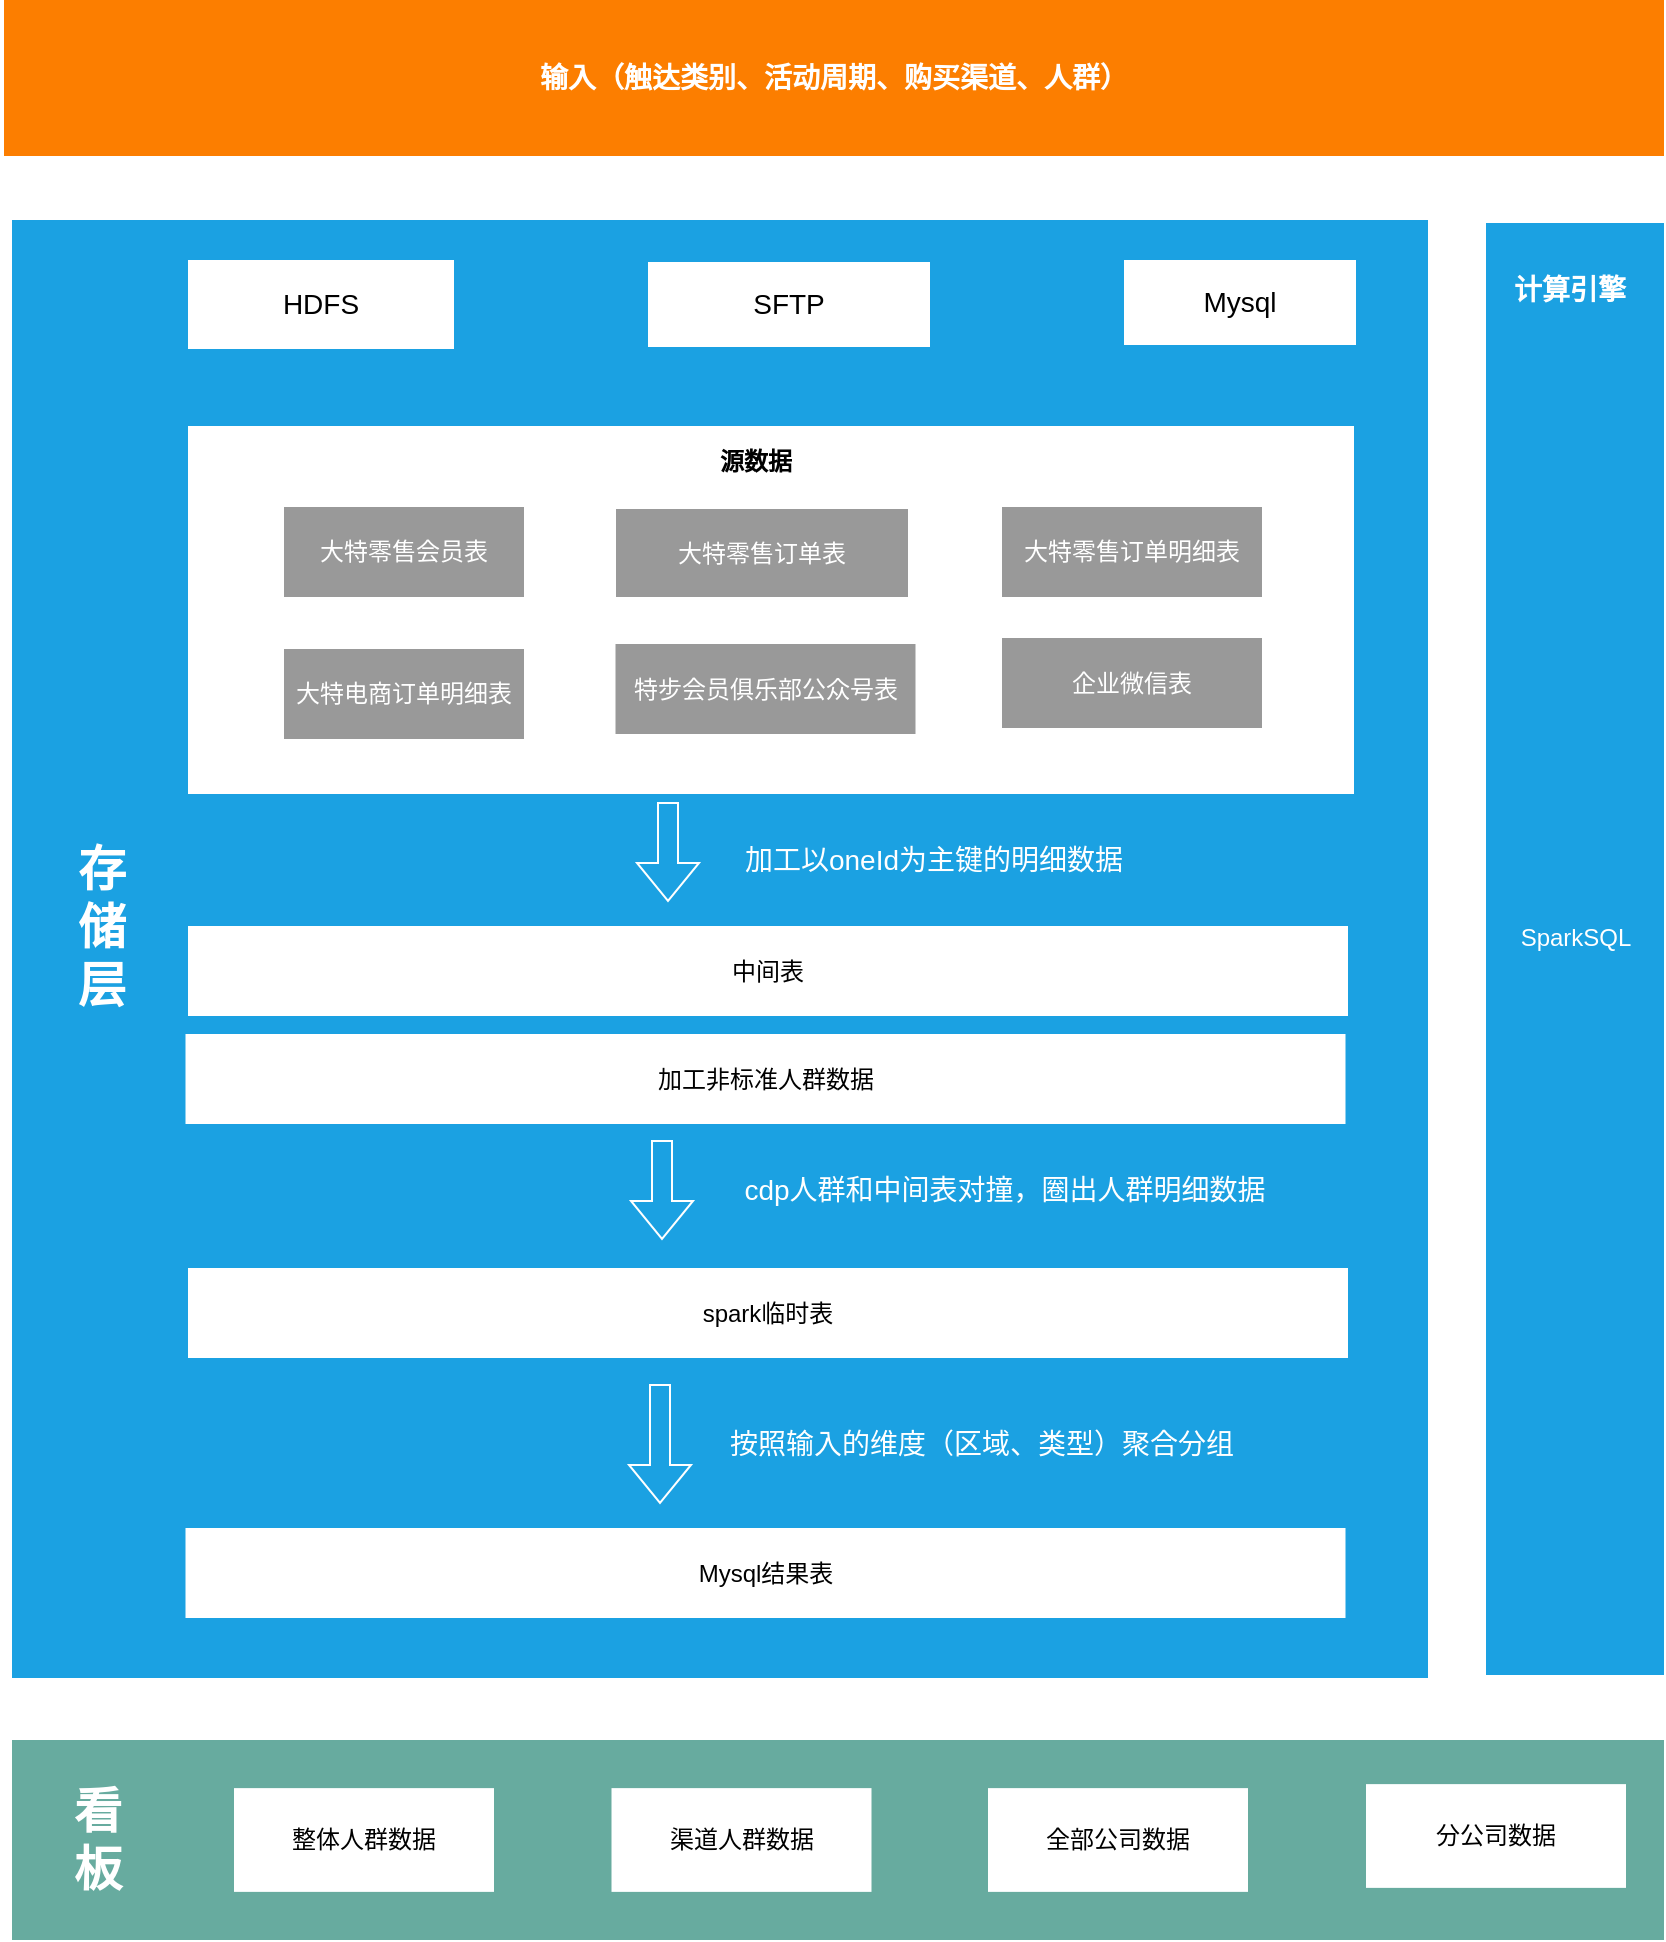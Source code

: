 <mxfile version="21.1.2" type="github">
  <diagram id="C5RBs43oDa-KdzZeNtuy" name="Page-1">
    <mxGraphModel dx="1318" dy="1659" grid="0" gridSize="10" guides="1" tooltips="1" connect="1" arrows="1" fold="1" page="0" pageScale="1" pageWidth="827" pageHeight="1169" math="0" shadow="0">
      <root>
        <mxCell id="WIyWlLk6GJQsqaUBKTNV-0" />
        <mxCell id="WIyWlLk6GJQsqaUBKTNV-1" parent="WIyWlLk6GJQsqaUBKTNV-0" />
        <mxCell id="akmJNxPO6BZ34CS4fUWW-8" value="" style="rounded=0;whiteSpace=wrap;html=1;fontSize=15;fontColor=#ffffff;fillColor=#1BA1E2;labelBackgroundColor=#33FFFF;strokeColor=none;" vertex="1" parent="WIyWlLk6GJQsqaUBKTNV-1">
          <mxGeometry x="616" y="-351" width="708" height="729" as="geometry" />
        </mxCell>
        <mxCell id="dFzb2xotskJWM5kpIQJ3-4" value="&lt;span style=&quot;color: rgba(0, 0, 0, 0); font-family: monospace; font-size: 0px; text-align: start; background-color: rgb(251, 251, 251);&quot;&gt;%3CmxGraphModel%3E%3Croot%3E%3CmxCell%20id%3D%220%22%2F%3E%3CmxCell%20id%3D%221%22%20parent%3D%220%22%2F%3E%3CmxCell%20id%3D%222%22%20value%3D%22%26lt%3Bfont%20color%3D%26quot%3B%23000000%26quot%3B%20style%3D%26quot%3Bfont-size%3A%2013px%3B%26quot%3B%26gt%3B%E6%95%B0%E6%8D%AE%E5%AD%98%E5%82%A8%26lt%3B%2Ffont%26gt%3B%22%20style%3D%22text%3Bhtml%3D1%3BstrokeColor%3Dnone%3BfillColor%3Dnone%3Balign%3Dcenter%3BverticalAlign%3Dmiddle%3BwhiteSpace%3Dwrap%3Brounded%3D0%3BfontSize%3D13%3BfontColor%3D%23FFFFFF%3B%22%20vertex%3D%221%22%20parent%3D%221%22%3E%3CmxGeometry%20x%3D%22235%22%20y%3D%22165%22%20width%3D%2260%22%20height%3D%2230%22%20as%3D%22geometry%22%2F%3E%3C%2FmxCell%3E%3C%2Froot%3E%3C%2FmxGraphModel%3E&lt;/span&gt;" style="rounded=0;whiteSpace=wrap;html=1;fontSize=15;fontColor=#FFFFFF;fillColor=#1BA1E2;labelBackgroundColor=#33FFFF;strokeColor=none;" parent="WIyWlLk6GJQsqaUBKTNV-1" vertex="1">
          <mxGeometry x="1353" y="-349.5" width="89" height="726" as="geometry" />
        </mxCell>
        <mxCell id="dFzb2xotskJWM5kpIQJ3-5" value="&lt;font style=&quot;font-size: 14px;&quot;&gt;计算引擎&lt;/font&gt;" style="text;html=1;strokeColor=none;fillColor=none;align=center;verticalAlign=middle;whiteSpace=wrap;rounded=0;fontSize=14;fontColor=#FFFFFF;fontStyle=1" parent="WIyWlLk6GJQsqaUBKTNV-1" vertex="1">
          <mxGeometry x="1365" y="-331" width="60" height="30" as="geometry" />
        </mxCell>
        <mxCell id="dFzb2xotskJWM5kpIQJ3-6" value="SparkSQL" style="text;html=1;strokeColor=none;fillColor=none;align=center;verticalAlign=middle;whiteSpace=wrap;rounded=0;labelBackgroundColor=none;fontSize=12;fontColor=#FFFFFF;" parent="WIyWlLk6GJQsqaUBKTNV-1" vertex="1">
          <mxGeometry x="1367.5" y="-7" width="60" height="30" as="geometry" />
        </mxCell>
        <mxCell id="dFzb2xotskJWM5kpIQJ3-7" value="" style="rounded=0;whiteSpace=wrap;html=1;labelBackgroundColor=none;strokeColor=none;fontSize=12;fillColor=#FFFFFF;fontColor=#ffffff;" parent="WIyWlLk6GJQsqaUBKTNV-1" vertex="1">
          <mxGeometry x="704" y="-248" width="583" height="184" as="geometry" />
        </mxCell>
        <mxCell id="dFzb2xotskJWM5kpIQJ3-8" value="源数据" style="text;html=1;strokeColor=none;fillColor=none;align=center;verticalAlign=middle;whiteSpace=wrap;rounded=0;labelBackgroundColor=none;fontSize=12;fontColor=#000000;fontStyle=1" parent="WIyWlLk6GJQsqaUBKTNV-1" vertex="1">
          <mxGeometry x="958" y="-245" width="60" height="30" as="geometry" />
        </mxCell>
        <mxCell id="dFzb2xotskJWM5kpIQJ3-9" value="大特零售会员表" style="rounded=0;whiteSpace=wrap;html=1;labelBackgroundColor=none;strokeColor=none;fontSize=12;fontColor=#FFFFFF;fillColor=#999999;" parent="WIyWlLk6GJQsqaUBKTNV-1" vertex="1">
          <mxGeometry x="752" y="-207.5" width="120" height="45" as="geometry" />
        </mxCell>
        <mxCell id="dFzb2xotskJWM5kpIQJ3-10" value="大特零售订单表" style="rounded=0;whiteSpace=wrap;html=1;labelBackgroundColor=none;strokeColor=none;fontSize=12;fillColor=#999999;fontColor=#FFFFFF;" parent="WIyWlLk6GJQsqaUBKTNV-1" vertex="1">
          <mxGeometry x="918" y="-206.5" width="146" height="44" as="geometry" />
        </mxCell>
        <mxCell id="dFzb2xotskJWM5kpIQJ3-11" value="大特零售订单明细表" style="rounded=0;whiteSpace=wrap;html=1;labelBackgroundColor=none;strokeColor=none;fontSize=12;fillColor=#999999;fontColor=#FFFFFF;" parent="WIyWlLk6GJQsqaUBKTNV-1" vertex="1">
          <mxGeometry x="1111" y="-207.5" width="130" height="45" as="geometry" />
        </mxCell>
        <mxCell id="dFzb2xotskJWM5kpIQJ3-12" value="中间表" style="rounded=0;whiteSpace=wrap;html=1;labelBackgroundColor=none;fontSize=12;strokeColor=none;" parent="WIyWlLk6GJQsqaUBKTNV-1" vertex="1">
          <mxGeometry x="704" y="2" width="580" height="45" as="geometry" />
        </mxCell>
        <mxCell id="dFzb2xotskJWM5kpIQJ3-13" value="大特电商订单明细表" style="rounded=0;whiteSpace=wrap;html=1;labelBackgroundColor=none;strokeColor=none;fontSize=12;fillColor=#999999;fontColor=#FFFFFF;" parent="WIyWlLk6GJQsqaUBKTNV-1" vertex="1">
          <mxGeometry x="752" y="-136.5" width="120" height="45" as="geometry" />
        </mxCell>
        <mxCell id="dFzb2xotskJWM5kpIQJ3-14" value="特步会员俱乐部公众号表" style="rounded=0;whiteSpace=wrap;html=1;labelBackgroundColor=none;strokeColor=none;fontSize=12;fillColor=#999999;fontColor=#FFFFFF;" parent="WIyWlLk6GJQsqaUBKTNV-1" vertex="1">
          <mxGeometry x="917.75" y="-139" width="150" height="45" as="geometry" />
        </mxCell>
        <mxCell id="dFzb2xotskJWM5kpIQJ3-15" value="企业微信表" style="rounded=0;whiteSpace=wrap;html=1;labelBackgroundColor=none;strokeColor=none;fontSize=12;fillColor=#999999;fontColor=#FFFFFF;" parent="WIyWlLk6GJQsqaUBKTNV-1" vertex="1">
          <mxGeometry x="1111" y="-142" width="130" height="45" as="geometry" />
        </mxCell>
        <mxCell id="dFzb2xotskJWM5kpIQJ3-16" value="" style="shape=flexArrow;endArrow=classic;html=1;rounded=0;strokeColor=#FFFFFF;" parent="WIyWlLk6GJQsqaUBKTNV-1" edge="1">
          <mxGeometry width="50" height="50" relative="1" as="geometry">
            <mxPoint x="941" y="109" as="sourcePoint" />
            <mxPoint x="941" y="159" as="targetPoint" />
          </mxGeometry>
        </mxCell>
        <mxCell id="dFzb2xotskJWM5kpIQJ3-17" value="加工以oneId为主键的明细数据" style="text;html=1;strokeColor=none;fillColor=none;align=center;verticalAlign=middle;whiteSpace=wrap;rounded=0;fontColor=#FFFFFF;fontStyle=0;fontSize=14;" parent="WIyWlLk6GJQsqaUBKTNV-1" vertex="1">
          <mxGeometry x="977" y="-36" width="200" height="10" as="geometry" />
        </mxCell>
        <mxCell id="dFzb2xotskJWM5kpIQJ3-19" value="" style="shape=flexArrow;endArrow=classic;html=1;rounded=0;strokeColor=#FFFFFF;" parent="WIyWlLk6GJQsqaUBKTNV-1" edge="1">
          <mxGeometry width="50" height="50" relative="1" as="geometry">
            <mxPoint x="944" y="-60" as="sourcePoint" />
            <mxPoint x="944" y="-10" as="targetPoint" />
          </mxGeometry>
        </mxCell>
        <mxCell id="dFzb2xotskJWM5kpIQJ3-20" value="" style="shape=flexArrow;endArrow=classic;html=1;rounded=0;strokeColor=#FFFFFF;" parent="WIyWlLk6GJQsqaUBKTNV-1" edge="1">
          <mxGeometry width="50" height="50" relative="1" as="geometry">
            <mxPoint x="940.0" y="231" as="sourcePoint" />
            <mxPoint x="940.0" y="291" as="targetPoint" />
          </mxGeometry>
        </mxCell>
        <mxCell id="dFzb2xotskJWM5kpIQJ3-21" value="按照输入的维度（区域、类型）聚合分组" style="text;html=1;strokeColor=none;fillColor=none;align=center;verticalAlign=middle;whiteSpace=wrap;rounded=0;fontSize=14;fontColor=#FFFFFF;fontStyle=0" parent="WIyWlLk6GJQsqaUBKTNV-1" vertex="1">
          <mxGeometry x="961" y="251" width="280" height="20" as="geometry" />
        </mxCell>
        <mxCell id="dFzb2xotskJWM5kpIQJ3-27" value="" style="rounded=0;whiteSpace=wrap;html=1;fontSize=14;fontColor=#ffffff;fillColor=#67AB9F;strokeColor=none;" parent="WIyWlLk6GJQsqaUBKTNV-1" vertex="1">
          <mxGeometry x="616" y="409" width="826" height="100" as="geometry" />
        </mxCell>
        <mxCell id="dFzb2xotskJWM5kpIQJ3-35" value="整体人群数据" style="rounded=0;whiteSpace=wrap;html=1;strokeColor=none;" parent="WIyWlLk6GJQsqaUBKTNV-1" vertex="1">
          <mxGeometry x="727" y="433.06" width="130" height="51.88" as="geometry" />
        </mxCell>
        <mxCell id="dFzb2xotskJWM5kpIQJ3-36" value="全部公司数据" style="rounded=0;whiteSpace=wrap;html=1;strokeColor=none;" parent="WIyWlLk6GJQsqaUBKTNV-1" vertex="1">
          <mxGeometry x="1104" y="433.06" width="130" height="51.88" as="geometry" />
        </mxCell>
        <mxCell id="dFzb2xotskJWM5kpIQJ3-38" value="cdp人群和中间表对撞，圈出人群明细数据" style="text;html=1;strokeColor=none;fillColor=none;align=center;verticalAlign=middle;whiteSpace=wrap;rounded=0;fontColor=#FFFFFF;fontStyle=0;fontSize=14;" parent="WIyWlLk6GJQsqaUBKTNV-1" vertex="1">
          <mxGeometry x="977" y="129" width="271" height="10" as="geometry" />
        </mxCell>
        <mxCell id="akmJNxPO6BZ34CS4fUWW-7" value="输入（触达类别、活动周期、购买渠道、人群）" style="rounded=0;whiteSpace=wrap;html=1;fillColor=#FC7E00;fontSize=14;fontStyle=1;fontColor=#FFFFFF;strokeColor=none;" vertex="1" parent="WIyWlLk6GJQsqaUBKTNV-1">
          <mxGeometry x="612" y="-461" width="830" height="78" as="geometry" />
        </mxCell>
        <mxCell id="akmJNxPO6BZ34CS4fUWW-9" value="&lt;font style=&quot;font-size: 24px;&quot;&gt;存&lt;br style=&quot;font-size: 24px;&quot;&gt;储&lt;br style=&quot;font-size: 24px;&quot;&gt;层&lt;/font&gt;" style="text;html=1;strokeColor=none;fillColor=none;align=center;verticalAlign=middle;whiteSpace=wrap;rounded=0;fontSize=24;fontColor=#FFFFFF;fontStyle=1" vertex="1" parent="WIyWlLk6GJQsqaUBKTNV-1">
          <mxGeometry x="612" y="-12" width="98" height="30" as="geometry" />
        </mxCell>
        <mxCell id="akmJNxPO6BZ34CS4fUWW-10" value="HDFS" style="rounded=0;whiteSpace=wrap;html=1;fillColor=#FFFFFF;strokeColor=none;fontSize=14;" vertex="1" parent="WIyWlLk6GJQsqaUBKTNV-1">
          <mxGeometry x="704" y="-331" width="133" height="44.5" as="geometry" />
        </mxCell>
        <mxCell id="akmJNxPO6BZ34CS4fUWW-11" value="SFTP" style="rounded=0;whiteSpace=wrap;html=1;fillColor=#FFFFFF;strokeColor=none;fontSize=14;" vertex="1" parent="WIyWlLk6GJQsqaUBKTNV-1">
          <mxGeometry x="934" y="-330" width="141" height="42.5" as="geometry" />
        </mxCell>
        <mxCell id="akmJNxPO6BZ34CS4fUWW-12" value="Mysql" style="rounded=0;whiteSpace=wrap;html=1;fillColor=#FFFFFF;strokeColor=none;fontSize=14;" vertex="1" parent="WIyWlLk6GJQsqaUBKTNV-1">
          <mxGeometry x="1172" y="-331" width="116" height="42.5" as="geometry" />
        </mxCell>
        <mxCell id="akmJNxPO6BZ34CS4fUWW-19" value="加工非标准人群数据" style="rounded=0;whiteSpace=wrap;html=1;labelBackgroundColor=none;fontSize=12;strokeColor=none;" vertex="1" parent="WIyWlLk6GJQsqaUBKTNV-1">
          <mxGeometry x="702.75" y="56" width="580" height="45" as="geometry" />
        </mxCell>
        <mxCell id="akmJNxPO6BZ34CS4fUWW-20" value="spark临时表" style="rounded=0;whiteSpace=wrap;html=1;labelBackgroundColor=none;fontSize=12;strokeColor=none;" vertex="1" parent="WIyWlLk6GJQsqaUBKTNV-1">
          <mxGeometry x="704" y="173" width="580" height="45" as="geometry" />
        </mxCell>
        <mxCell id="akmJNxPO6BZ34CS4fUWW-21" value="Mysql结果表" style="rounded=0;whiteSpace=wrap;html=1;labelBackgroundColor=none;fontSize=12;strokeColor=none;" vertex="1" parent="WIyWlLk6GJQsqaUBKTNV-1">
          <mxGeometry x="702.75" y="303" width="580" height="45" as="geometry" />
        </mxCell>
        <mxCell id="akmJNxPO6BZ34CS4fUWW-24" value="分公司数据" style="rounded=0;whiteSpace=wrap;html=1;strokeColor=none;" vertex="1" parent="WIyWlLk6GJQsqaUBKTNV-1">
          <mxGeometry x="1293" y="431.06" width="130" height="51.88" as="geometry" />
        </mxCell>
        <mxCell id="akmJNxPO6BZ34CS4fUWW-27" value="渠道人群数据" style="rounded=0;whiteSpace=wrap;html=1;strokeColor=none;" vertex="1" parent="WIyWlLk6GJQsqaUBKTNV-1">
          <mxGeometry x="915.75" y="433.06" width="130" height="51.88" as="geometry" />
        </mxCell>
        <mxCell id="akmJNxPO6BZ34CS4fUWW-28" value="看&lt;br&gt;板" style="text;html=1;strokeColor=none;fillColor=none;align=center;verticalAlign=middle;whiteSpace=wrap;rounded=0;fontSize=24;fontColor=#FFFFFF;fontStyle=1" vertex="1" parent="WIyWlLk6GJQsqaUBKTNV-1">
          <mxGeometry x="610" y="444" width="98" height="30" as="geometry" />
        </mxCell>
      </root>
    </mxGraphModel>
  </diagram>
</mxfile>
